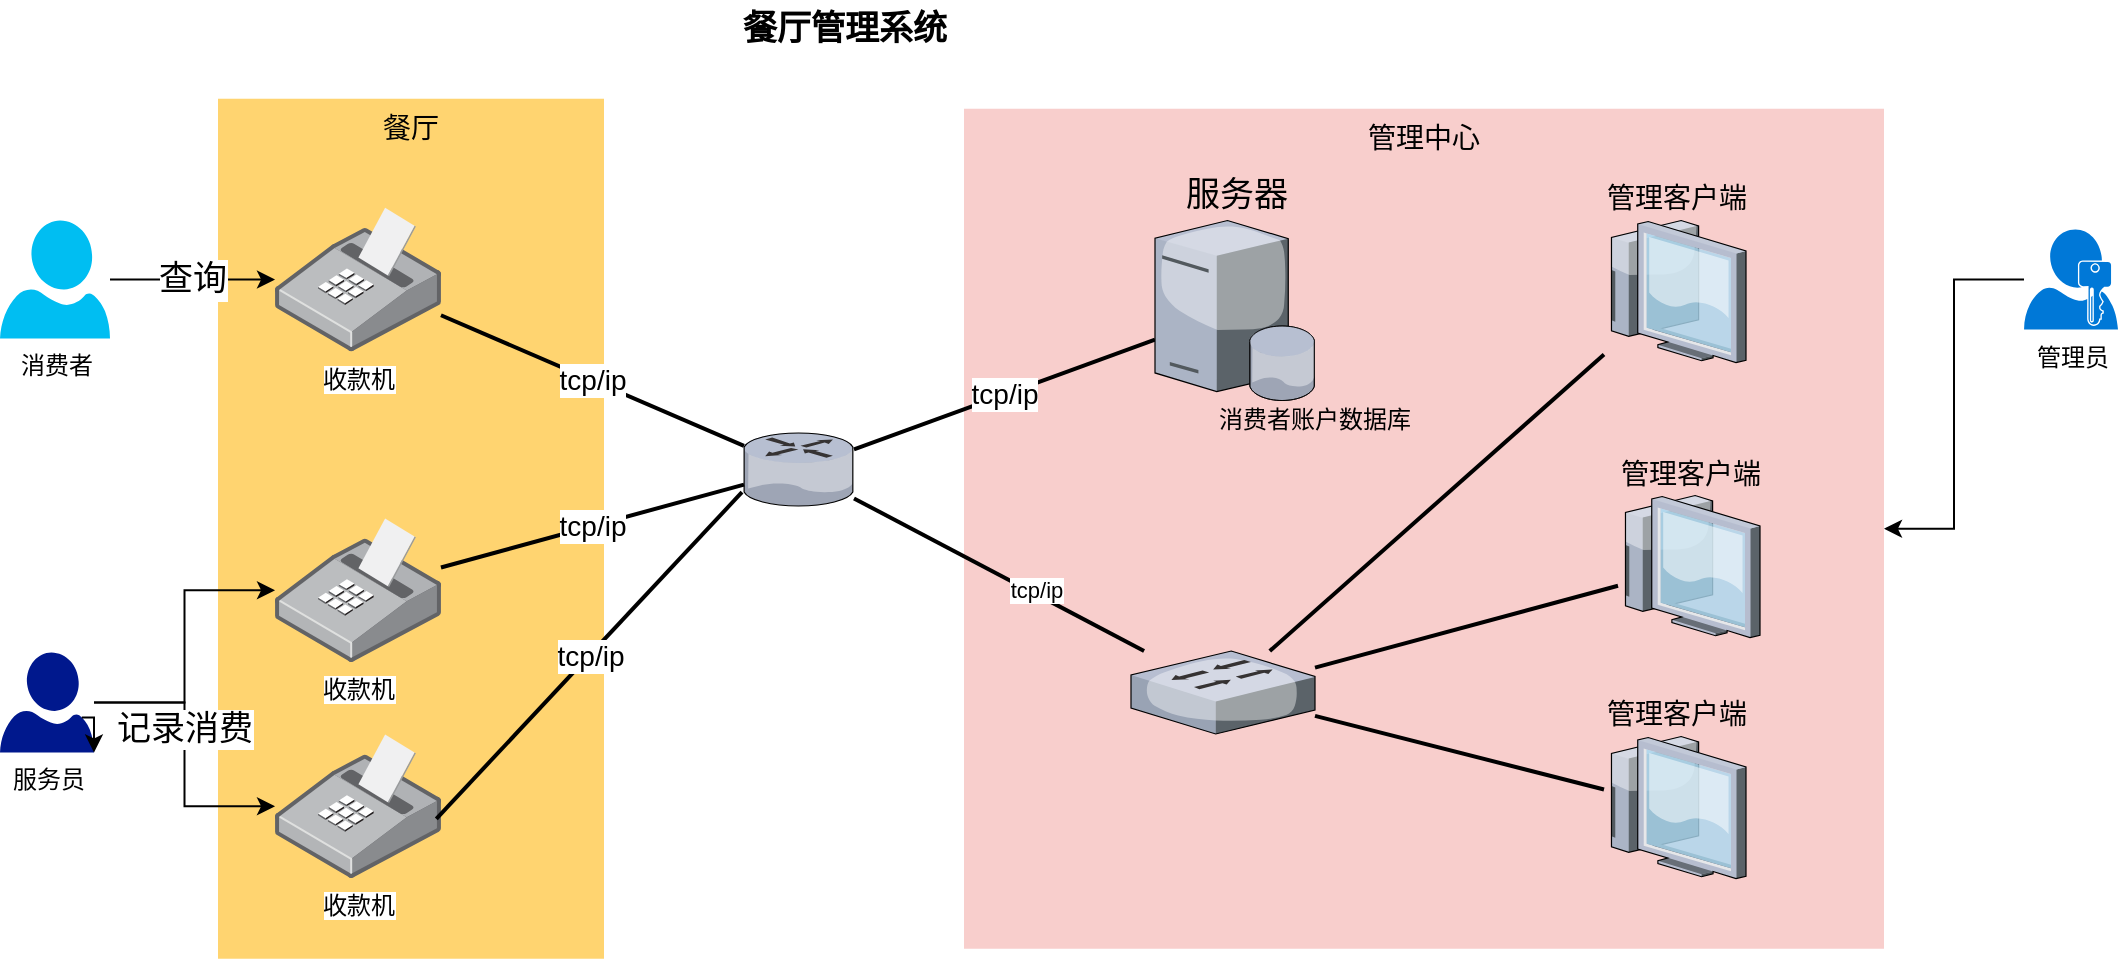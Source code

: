 <mxfile version="13.1.14" type="device"><diagram name="Page-1" id="e3a06f82-3646-2815-327d-82caf3d4e204"><mxGraphModel dx="1298" dy="624" grid="1" gridSize="10" guides="1" tooltips="1" connect="1" arrows="1" fold="1" page="1" pageScale="1.5" pageWidth="1169" pageHeight="826" background="none" math="0" shadow="0"><root><mxCell id="0" style=";html=1;"/><mxCell id="1" style=";html=1;" parent="0"/><mxCell id="6a7d8f32e03d9370-61" value="管理中心" style="whiteSpace=wrap;html=1;fillColor=#f8cecc;fontSize=14;strokeColor=none;verticalAlign=top;" parent="1" vertex="1"><mxGeometry x="550" y="205.37" width="460" height="420" as="geometry"/></mxCell><mxCell id="6a7d8f32e03d9370-57" value="餐厅" style="whiteSpace=wrap;html=1;fillColor=#FFD470;gradientColor=none;fontSize=14;strokeColor=none;verticalAlign=top;" parent="1" vertex="1"><mxGeometry x="177" y="200.37" width="193" height="430" as="geometry"/></mxCell><mxCell id="6a7d8f32e03d9370-51" value="tcp/ip" style="edgeStyle=none;rounded=0;html=1;startSize=10;endSize=10;jettySize=auto;orthogonalLoop=1;fontSize=14;endArrow=none;endFill=0;strokeWidth=2;" parent="1" source="6a7d8f32e03d9370-13" target="VO2sK12QZ_hFQDRR6RT2-63" edge="1"><mxGeometry relative="1" as="geometry"><mxPoint x="644" y="329.969" as="targetPoint"/></mxGeometry></mxCell><mxCell id="6a7d8f32e03d9370-52" style="edgeStyle=none;rounded=0;html=1;startSize=10;endSize=10;jettySize=auto;orthogonalLoop=1;fontSize=14;endArrow=none;endFill=0;strokeWidth=2;" parent="1" source="6a7d8f32e03d9370-13" target="6a7d8f32e03d9370-26" edge="1"><mxGeometry relative="1" as="geometry"/></mxCell><mxCell id="VO2sK12QZ_hFQDRR6RT2-35" value="tcp/ip" style="edgeLabel;html=1;align=center;verticalAlign=middle;resizable=0;points=[];" vertex="1" connectable="0" parent="6a7d8f32e03d9370-52"><mxGeometry x="0.24" y="3" relative="1" as="geometry"><mxPoint y="1" as="offset"/></mxGeometry></mxCell><mxCell id="6a7d8f32e03d9370-13" value="" style="verticalLabelPosition=bottom;aspect=fixed;html=1;verticalAlign=top;strokeColor=none;shape=mxgraph.citrix.router;fillColor=#66B2FF;gradientColor=#0066CC;fontSize=14;" parent="1" vertex="1"><mxGeometry x="440" y="367.5" width="55" height="36.5" as="geometry"/></mxCell><mxCell id="6a7d8f32e03d9370-44" value="tcp/ip" style="edgeStyle=none;rounded=0;html=1;startSize=10;endSize=10;jettySize=auto;orthogonalLoop=1;fontSize=14;endArrow=none;endFill=0;strokeWidth=2;" parent="1" source="VO2sK12QZ_hFQDRR6RT2-26" target="6a7d8f32e03d9370-13" edge="1"><mxGeometry relative="1" as="geometry"><mxPoint x="820.053" y="249.0" as="sourcePoint"/></mxGeometry></mxCell><mxCell id="6a7d8f32e03d9370-48" value="tcp/ip" style="edgeStyle=none;rounded=0;html=1;startSize=10;endSize=10;jettySize=auto;orthogonalLoop=1;fontSize=14;endArrow=none;endFill=0;strokeWidth=2;" parent="1" source="VO2sK12QZ_hFQDRR6RT2-27" target="6a7d8f32e03d9370-13" edge="1"><mxGeometry relative="1" as="geometry"><mxPoint x="833.81" y="813" as="sourcePoint"/></mxGeometry></mxCell><mxCell id="6a7d8f32e03d9370-53" style="edgeStyle=none;rounded=0;html=1;startSize=10;endSize=10;jettySize=auto;orthogonalLoop=1;fontSize=14;endArrow=none;endFill=0;strokeWidth=2;" parent="1" source="6a7d8f32e03d9370-26" target="6a7d8f32e03d9370-29" edge="1"><mxGeometry relative="1" as="geometry"/></mxCell><mxCell id="6a7d8f32e03d9370-54" style="edgeStyle=none;rounded=0;html=1;startSize=10;endSize=10;jettySize=auto;orthogonalLoop=1;fontSize=14;endArrow=none;endFill=0;strokeWidth=2;" parent="1" source="6a7d8f32e03d9370-26" target="6a7d8f32e03d9370-28" edge="1"><mxGeometry relative="1" as="geometry"/></mxCell><mxCell id="6a7d8f32e03d9370-55" style="edgeStyle=none;rounded=0;html=1;startSize=10;endSize=10;jettySize=auto;orthogonalLoop=1;fontSize=14;endArrow=none;endFill=0;strokeWidth=2;" parent="1" source="6a7d8f32e03d9370-26" target="6a7d8f32e03d9370-27" edge="1"><mxGeometry relative="1" as="geometry"/></mxCell><mxCell id="6a7d8f32e03d9370-26" value="" style="verticalLabelPosition=bottom;aspect=fixed;html=1;verticalAlign=top;strokeColor=none;shape=mxgraph.citrix.switch;fillColor=#66B2FF;gradientColor=#0066CC;fontSize=14;" parent="1" vertex="1"><mxGeometry x="633.5" y="476.5" width="92" height="41.5" as="geometry"/></mxCell><mxCell id="6a7d8f32e03d9370-27" value="管理客户端" style="verticalLabelPosition=top;aspect=fixed;html=1;verticalAlign=bottom;strokeColor=none;shape=mxgraph.citrix.thin_client;fillColor=#66B2FF;gradientColor=#0066CC;fontSize=14;labelPosition=center;align=center;" parent="1" vertex="1"><mxGeometry x="870" y="519.26" width="71" height="71" as="geometry"/></mxCell><mxCell id="6a7d8f32e03d9370-28" value="管理客户端" style="verticalLabelPosition=top;aspect=fixed;html=1;verticalAlign=bottom;strokeColor=none;shape=mxgraph.citrix.thin_client;fillColor=#66B2FF;gradientColor=#0066CC;fontSize=14;labelPosition=center;align=center;" parent="1" vertex="1"><mxGeometry x="877" y="398.76" width="71" height="71" as="geometry"/></mxCell><mxCell id="6a7d8f32e03d9370-29" value="管理客户端" style="verticalLabelPosition=top;aspect=fixed;html=1;verticalAlign=bottom;strokeColor=none;shape=mxgraph.citrix.thin_client;fillColor=#66B2FF;gradientColor=#0066CC;fontSize=14;labelPosition=center;align=center;" parent="1" vertex="1"><mxGeometry x="870" y="261.26" width="71" height="71" as="geometry"/></mxCell><mxCell id="VO2sK12QZ_hFQDRR6RT2-37" value="查询" style="edgeStyle=orthogonalEdgeStyle;rounded=0;orthogonalLoop=1;jettySize=auto;html=1;fontSize=17;" edge="1" parent="1" source="VO2sK12QZ_hFQDRR6RT2-14" target="VO2sK12QZ_hFQDRR6RT2-26"><mxGeometry relative="1" as="geometry"/></mxCell><mxCell id="VO2sK12QZ_hFQDRR6RT2-14" value="消费者" style="verticalLabelPosition=bottom;html=1;verticalAlign=top;align=center;strokeColor=none;fillColor=#00BEF2;shape=mxgraph.azure.user;" vertex="1" parent="1"><mxGeometry x="68" y="261.26" width="55" height="59" as="geometry"/></mxCell><mxCell id="VO2sK12QZ_hFQDRR6RT2-38" style="edgeStyle=orthogonalEdgeStyle;rounded=0;orthogonalLoop=1;jettySize=auto;html=1;fontSize=17;" edge="1" parent="1" source="VO2sK12QZ_hFQDRR6RT2-18" target="VO2sK12QZ_hFQDRR6RT2-27"><mxGeometry relative="1" as="geometry"/></mxCell><mxCell id="VO2sK12QZ_hFQDRR6RT2-18" value="服务员" style="aspect=fixed;pointerEvents=1;shadow=0;dashed=0;html=1;strokeColor=none;labelPosition=center;verticalLabelPosition=bottom;verticalAlign=top;align=center;fillColor=#00188D;shape=mxgraph.azure.user" vertex="1" parent="1"><mxGeometry x="68" y="477.24" width="47" height="50" as="geometry"/></mxCell><mxCell id="VO2sK12QZ_hFQDRR6RT2-59" style="edgeStyle=orthogonalEdgeStyle;rounded=0;orthogonalLoop=1;jettySize=auto;html=1;entryX=1;entryY=0.5;entryDx=0;entryDy=0;fontSize=17;" edge="1" parent="1" source="VO2sK12QZ_hFQDRR6RT2-19" target="6a7d8f32e03d9370-61"><mxGeometry relative="1" as="geometry"/></mxCell><mxCell id="VO2sK12QZ_hFQDRR6RT2-19" value="管理员" style="aspect=fixed;pointerEvents=1;shadow=0;dashed=0;html=1;strokeColor=none;labelPosition=center;verticalLabelPosition=bottom;verticalAlign=top;align=center;shape=mxgraph.mscae.enterprise.user_permissions;fillColor=#0078D7;" vertex="1" parent="1"><mxGeometry x="1080" y="265.76" width="47" height="50" as="geometry"/></mxCell><mxCell id="VO2sK12QZ_hFQDRR6RT2-26" value="收款机" style="points=[];aspect=fixed;html=1;align=center;shadow=0;dashed=0;image;image=img/lib/allied_telesis/computer_and_terminals/POS_Printer.svg;" vertex="1" parent="1"><mxGeometry x="205.52" y="254.63" width="82.96" height="72.26" as="geometry"/></mxCell><mxCell id="VO2sK12QZ_hFQDRR6RT2-27" value="收款机" style="points=[];aspect=fixed;html=1;align=center;shadow=0;dashed=0;image;image=img/lib/allied_telesis/computer_and_terminals/POS_Printer.svg;" vertex="1" parent="1"><mxGeometry x="205.52" y="410" width="82.96" height="72.26" as="geometry"/></mxCell><mxCell id="VO2sK12QZ_hFQDRR6RT2-28" style="edgeStyle=orthogonalEdgeStyle;rounded=0;orthogonalLoop=1;jettySize=auto;html=1;exitX=0.87;exitY=0.65;exitDx=0;exitDy=0;exitPerimeter=0;entryX=1;entryY=1;entryDx=0;entryDy=0;entryPerimeter=0;" edge="1" parent="1" source="VO2sK12QZ_hFQDRR6RT2-18" target="VO2sK12QZ_hFQDRR6RT2-18"><mxGeometry relative="1" as="geometry"/></mxCell><mxCell id="VO2sK12QZ_hFQDRR6RT2-29" value="收款机" style="points=[];aspect=fixed;html=1;align=center;shadow=0;dashed=0;image;image=img/lib/allied_telesis/computer_and_terminals/POS_Printer.svg;" vertex="1" parent="1"><mxGeometry x="205.52" y="518" width="82.96" height="72.26" as="geometry"/></mxCell><mxCell id="VO2sK12QZ_hFQDRR6RT2-31" value="tcp/ip" style="edgeStyle=none;rounded=0;html=1;startSize=10;endSize=10;jettySize=auto;orthogonalLoop=1;fontSize=14;endArrow=none;endFill=0;strokeWidth=2;exitX=0.972;exitY=0.587;exitDx=0;exitDy=0;exitPerimeter=0;entryX=-0.018;entryY=0.81;entryDx=0;entryDy=0;entryPerimeter=0;" edge="1" parent="1" source="VO2sK12QZ_hFQDRR6RT2-29" target="6a7d8f32e03d9370-13"><mxGeometry relative="1" as="geometry"><mxPoint x="297.0" y="489.065" as="sourcePoint"/><mxPoint x="720" y="366.235" as="targetPoint"/></mxGeometry></mxCell><mxCell id="VO2sK12QZ_hFQDRR6RT2-36" value="餐厅管理系统" style="text;html=1;align=center;verticalAlign=middle;resizable=0;points=[];autosize=1;fontSize=17;fontStyle=1" vertex="1" parent="1"><mxGeometry x="430" y="151" width="120" height="30" as="geometry"/></mxCell><mxCell id="VO2sK12QZ_hFQDRR6RT2-39" value="记录消费" style="edgeStyle=orthogonalEdgeStyle;rounded=0;orthogonalLoop=1;jettySize=auto;html=1;fontSize=17;verticalAlign=bottom;labelPosition=center;verticalLabelPosition=top;align=center;" edge="1" parent="1" source="VO2sK12QZ_hFQDRR6RT2-18" target="VO2sK12QZ_hFQDRR6RT2-29"><mxGeometry relative="1" as="geometry"><mxPoint x="200" y="559" as="targetPoint"/></mxGeometry></mxCell><mxCell id="VO2sK12QZ_hFQDRR6RT2-63" value="服务器" style="verticalLabelPosition=top;aspect=fixed;html=1;verticalAlign=bottom;strokeColor=none;align=center;outlineConnect=0;shape=mxgraph.citrix.database_server;fontSize=17;labelPosition=center;" vertex="1" parent="1"><mxGeometry x="645.5" y="261.26" width="80" height="90" as="geometry"/></mxCell><mxCell id="VO2sK12QZ_hFQDRR6RT2-67" value="消费者账户数据库" style="text;html=1;resizable=0;autosize=1;align=center;verticalAlign=middle;points=[];fillColor=none;strokeColor=none;rounded=0;fontSize=12;" vertex="1" parent="1"><mxGeometry x="670" y="351.26" width="110" height="20" as="geometry"/></mxCell></root></mxGraphModel></diagram></mxfile>